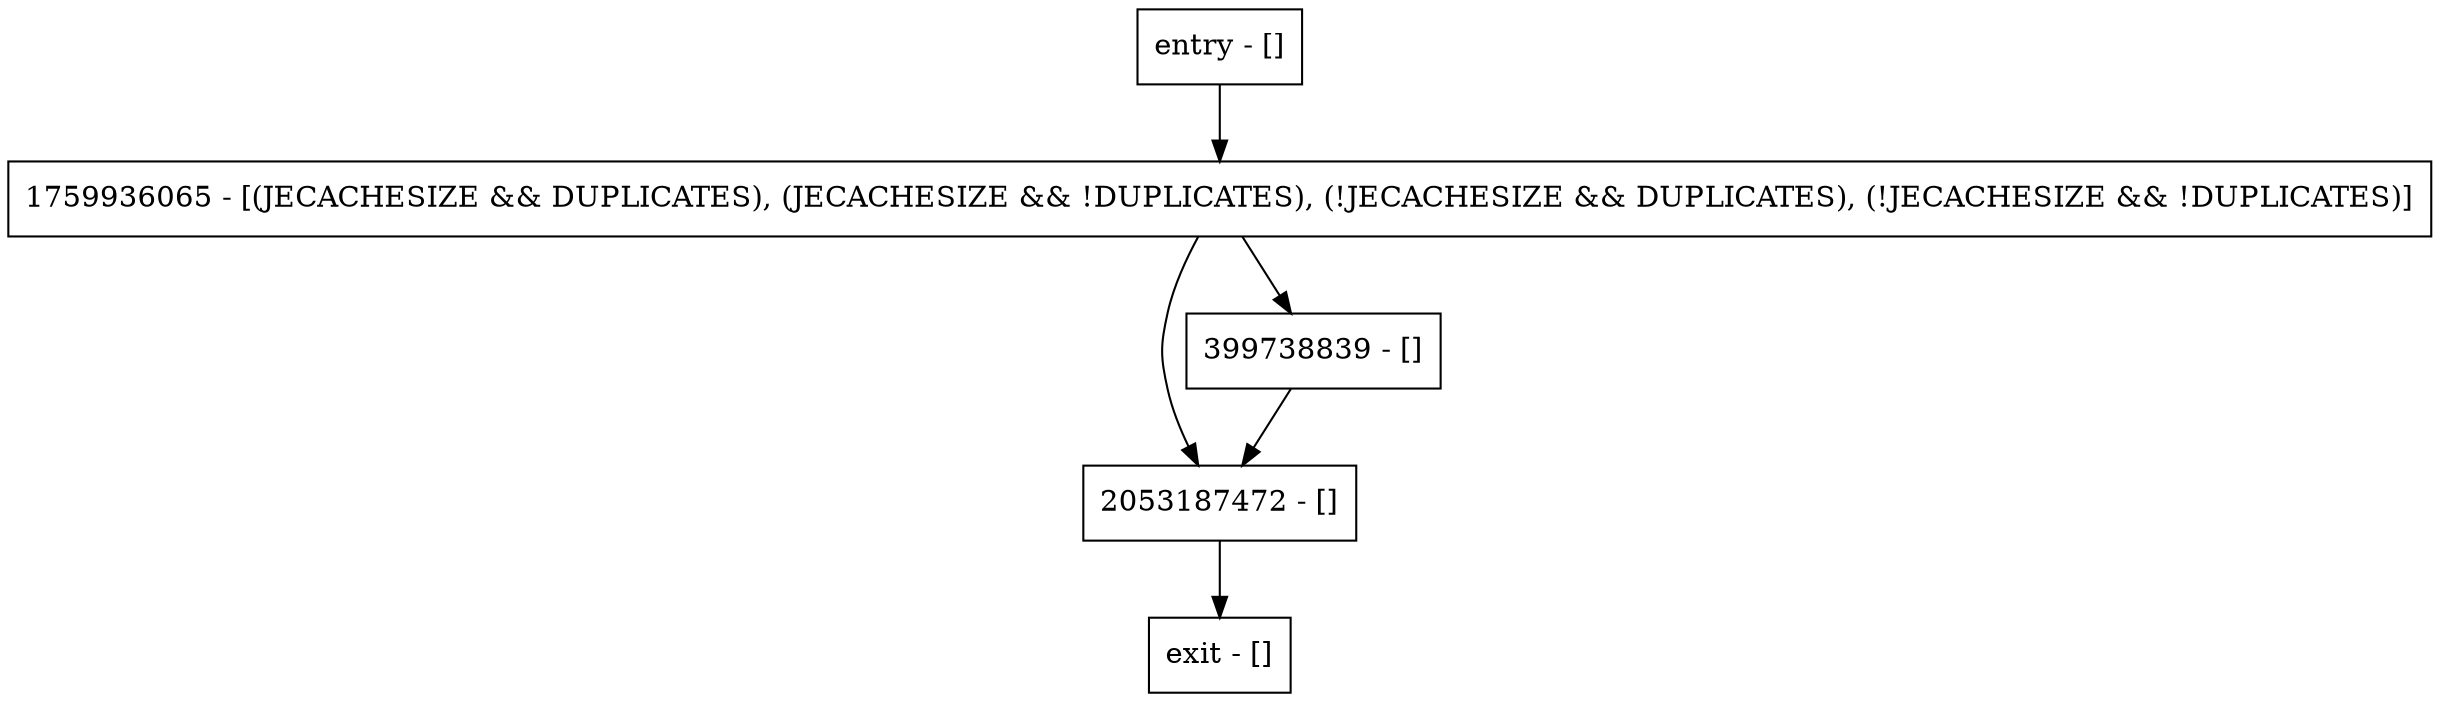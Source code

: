 digraph <init> {
node [shape=record];
entry [label="entry - []"];
exit [label="exit - []"];
1759936065 [label="1759936065 - [(JECACHESIZE && DUPLICATES), (JECACHESIZE && !DUPLICATES), (!JECACHESIZE && DUPLICATES), (!JECACHESIZE && !DUPLICATES)]"];
2053187472 [label="2053187472 - []"];
399738839 [label="399738839 - []"];
entry;
exit;
entry -> 1759936065;
1759936065 -> 2053187472;
1759936065 -> 399738839;
2053187472 -> exit;
399738839 -> 2053187472;
}
